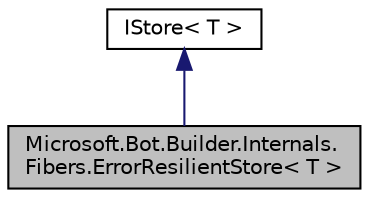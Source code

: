 digraph "Microsoft.Bot.Builder.Internals.Fibers.ErrorResilientStore&lt; T &gt;"
{
  edge [fontname="Helvetica",fontsize="10",labelfontname="Helvetica",labelfontsize="10"];
  node [fontname="Helvetica",fontsize="10",shape=record];
  Node1 [label="Microsoft.Bot.Builder.Internals.\lFibers.ErrorResilientStore\< T \>",height=0.2,width=0.4,color="black", fillcolor="grey75", style="filled", fontcolor="black"];
  Node2 -> Node1 [dir="back",color="midnightblue",fontsize="10",style="solid",fontname="Helvetica"];
  Node2 [label="IStore\< T \>",height=0.2,width=0.4,color="black", fillcolor="white", style="filled",URL="$d2/d33/interface_microsoft_1_1_bot_1_1_builder_1_1_internals_1_1_fibers_1_1_i_store.html"];
}
